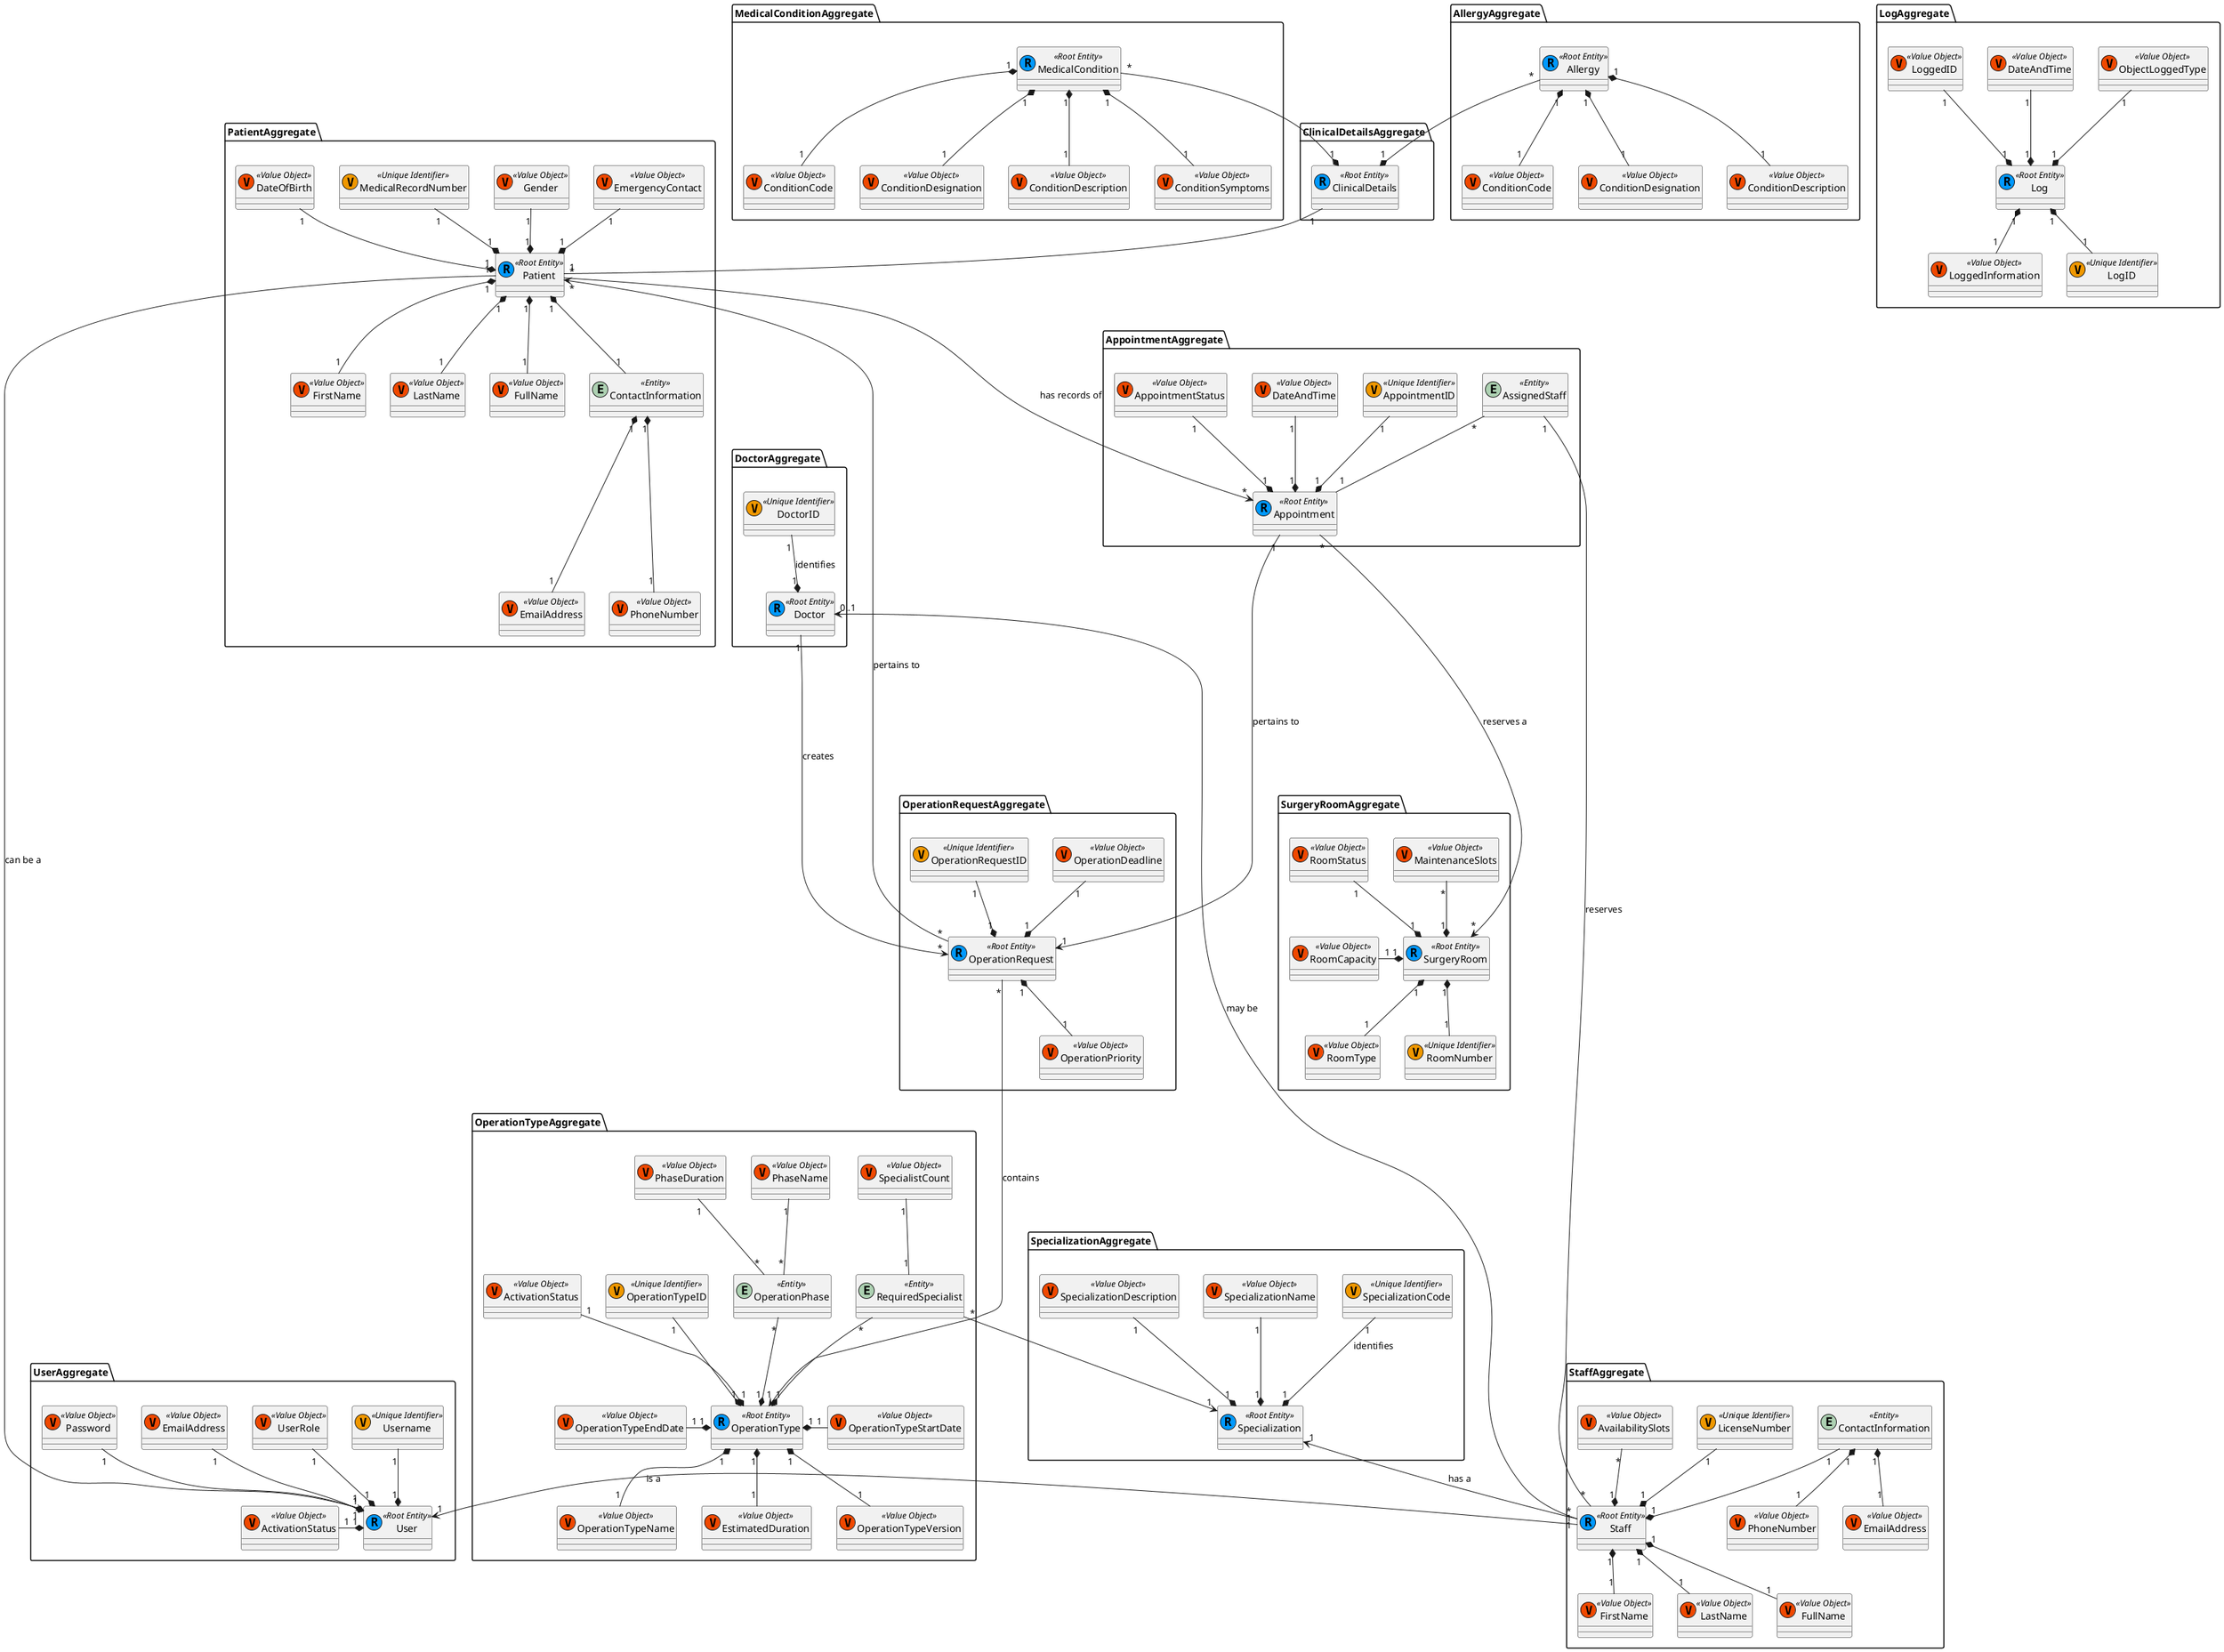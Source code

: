 @startuml

Package UserAggregate {
	Entity User <<(R,#0099FF) Root Entity>>{}

	Class ActivationStatus  <<(V,#f04800) Value Object>> {}
	Class Username <<(V,#f09800) Unique Identifier>> {}
	Enum UserRole <<(V,#f04800) Value Object>> {}
	Class EmailAddress <<(V,#f04800) Value Object>> {}
	Class Password <<(V,#f04800) Value Object>> {}

	ActivationStatus "1" -* "1" User

	Username "1" --* "1" User
	UserRole "1" --* "1" User
	EmailAddress "1" --* "1" User
	Password "1" --* "1" User
}


Package StaffAggregate {
	Entity Staff <<(R,#0099FF) Root Entity>>{}

	Class AvailabilitySlots <<(V,#f04800) Value Object>> {}
	Class LicenseNumber <<(V,#f09800) Unique Identifier>> {}


	Entity ContactInformation <<Entity>> {}

	Class FirstName <<(V,#f04800) Value Object>> {}
	Class LastName <<(V,#f04800) Value Object>> {}
	Class FullName <<(V,#f04800) Value Object>> {}
	Class EmailAddress <<(V,#f04800) Value Object>> {}
	Class PhoneNumber <<(V,#f04800) Value Object>> {}

	ContactInformation "1" *-- "1" EmailAddress
	ContactInformation "1" *-- "1" PhoneNumber

	FirstName "1" -up-* "1" Staff
	LastName "1" -up-* "1" Staff
	FullName "1" -up-* "1" Staff
	ContactInformation "1" --* "1" Staff
	AvailabilitySlots "*" --* "1" Staff
	LicenseNumber "1" --* "1" Staff
}

Package SpecializationAggregate{
	Entity Specialization <<(R,#0099FF) Root Entity>>{}

	Class SpecializationCode <<(V,#f09800) Unique Identifier>> {}
	Class SpecializationName <<(V,#f04800) Value Object>> {}
	Class SpecializationDescription <<(V,#f04800) Value Object>> {}

	SpecializationCode "1" --* "1" Specialization : identifies
	SpecializationName "1" --* "1" Specialization
	SpecializationDescription "1" --* "1" Specialization
}

Specialization "1" <-- "*" Staff : has a


Package PatientAggregate {
	Entity Patient <<(R,#0099FF) Root Entity>>{}

	Class Gender <<(V,#f04800) Value Object>> {}
	Class MedicalRecordNumber <<(V,#f09800) Unique Identifier>> {}
	Class DateOfBirth <<(V,#f04800) Value Object>> {}
	Class EmergencyContact <<(V,#f04800) Value Object>> {}
	Class EmailAddress <<(V,#f04800) Value Object>> {}
	Class PhoneNumber <<(V,#f04800) Value Object>> {}

	Entity ContactInformation <<Entity>> {}

	Class FirstName <<(V,#f04800) Value Object>> {}
	Class LastName <<(V,#f04800) Value Object>> {}
	Class FullName <<(V,#f04800) Value Object>> {}

	ContactInformation "1" *--- "1" EmailAddress
	ContactInformation "1" *--- "1" PhoneNumber

	FirstName "1" -up-* "1" Patient
	LastName "1" -up-* "1" Patient
	FullName "1" -up-* "1" Patient
	ContactInformation "1" -up-* "1" Patient
	Gender "1" --* "1" Patient
	MedicalRecordNumber "1" --* "1" Patient
	DateOfBirth "1" --* "1" Patient
	EmergencyContact "1" --* "1" Patient
}

Package MedicalConditionAggregate {
	Entity MedicalCondition <<(R,#0099FF) Root Entity>> {}

	Class ConditionCode <<(V,#f04800) Value Object>> {}
	Class ConditionDesignation <<(V,#f04800) Value Object>> {}
	Class ConditionDescription <<(V,#f04800) Value Object>> {}
	Class ConditionSymptoms <<(V,#f04800) Value Object>> {}

	MedicalCondition "1" *-- "1" ConditionCode
	MedicalCondition "1" *-- "1" ConditionDescription
	MedicalCondition "1" *-- "1" ConditionDesignation
	MedicalCondition "1" *-- "1" ConditionSymptoms

}

Package AllergyAggregate {
	Entity Allergy <<(R,#0099FF) Root Entity>> {}

	Class ConditionCode <<(V,#f04800) Value Object>> {}
	Class ConditionDesignation <<(V,#f04800) Value Object>> {}
	Class ConditionDescription <<(V,#f04800) Value Object>> {}
	
	Allergy "1" *-- "1" ConditionCode
	Allergy "1" *-- "1" ConditionDescription
	Allergy "1" *-- "1" ConditionDesignation
}

Package ClinicalDetailsAggregate{
	Entity ClinicalDetails <<(R,#0099FF) Root Entity>> {}
}

Package OperationRequestAggregate {
	Entity OperationRequest <<(R,#0099FF) Root Entity>>{}

	Class OperationRequestID <<(V,#f09800) Unique Identifier>> {}
	Class OperationDeadline <<(V,#f04800) Value Object>> {}
	Enum OperationPriority <<(V,#f04800) Value Object>> {}
}

OperationRequestID "1" --* "1" OperationRequest
OperationDeadline "1" --* "1" OperationRequest
OperationPriority "1" -up-* "1" OperationRequest

Package OperationTypeAggregate {
	Entity OperationType <<(R,#0099FF) Root Entity>>{}

	Class OperationTypeID <<(V,#f09800) Unique Identifier>> {}
	Class OperationTypeName <<(V,#f04800) Value Object>> {}
	Class EstimatedDuration <<(V,#f04800) Value Object>> {}
	Class OperationTypeVersion <<(V,#f04800) Value Object>> {}
	Class OperationTypeStartDate <<(V,#f04800) Value Object>> {}
	Class OperationTypeEndDate <<(V,#f04800) Value Object>> {}
	Class ActivationStatus <<(V,#f04800) Value Object>> {}

	Entity RequiredSpecialist <<Entity>> {}
	Class SpecialistCount <<(V,#f04800) Value Object>> {}

	Entity OperationPhase <<Entity>> {}
	Class PhaseName <<(V,#f04800) Value Object>> {}
	Class PhaseDuration <<(V,#f04800) Value Object>> {}

	ActivationStatus "1" --* "1" OperationType
	OperationTypeID "1" --* "1"  OperationType
	OperationTypeName "1" -up-* "1" OperationType
	EstimatedDuration "1" -up-* "1" OperationType
	OperationTypeVersion "1" -up-* "1" OperationType
	OperationTypeStartDate "1" -left-* "1" OperationType
	OperationTypeEndDate "1" -right-* "1" OperationType
	RequiredSpecialist "*" --* "1" OperationType
	RequiredSpecialist "*" --> "1" Specialization
	SpecialistCount "1" -- "1" RequiredSpecialist
	OperationPhase "*" --* "1" OperationType
	OperationPhase "*" -up- "1" PhaseName
	OperationPhase "*" -up- "1" PhaseDuration
}

Package SurgeryRoomAggregate {
	Entity SurgeryRoom <<(R,#0099FF) Root Entity>>{}

	Class RoomNumber  <<(V,#f09800) Unique Identifier>> {}
	Class RoomType <<(V,#f04800) Value Object>> {}
	Class RoomCapacity <<(V,#f04800) Value Object>> {}
	Class RoomStatus <<(V,#f04800) Value Object>> {}
	Class MaintenanceSlots <<(V,#f04800) Value Object>> {}
}

RoomNumber "1" -up-* "1" SurgeryRoom
RoomType "1" -up-* "1" SurgeryRoom
RoomCapacity "1" -right-* "1" SurgeryRoom
RoomStatus "1" --* "1" SurgeryRoom
MaintenanceSlots "*" --* "1" SurgeryRoom

Package AppointmentAggregate {
	Entity Appointment <<(R,#0099FF) Root Entity>>{}

	Class AppointmentID <<(V,#f09800) Unique Identifier>> {}
	Class DateAndTime <<(V,#f04800) Value Object>> {}
	Class AppointmentStatus <<(V,#f04800) Value Object>> {}
	Entity AssignedStaff <<Entity>>{}

	AssignedStaff "*" -- "1" Appointment 
	DateAndTime "1" --* "1" Appointment
}

Package DoctorAggregate{
	Entity Doctor <<(R,#0099FF) Root Entity>>{}
	Class DoctorID <<(V,#f09800) Unique Identifier>> {}

	DoctorID "1" --* "1" Doctor : identifies
}


Package LogAggregate {
	Entity Log <<(R,#0099FF) Root Entity>>{}
	Class LogID <<(V,#f09800) Unique Identifier>> {}

	Class ObjectLoggedType <<(V,#f04800) Value Object>> {}
	Class DateAndTime <<(V,#f04800) Value Object>> {}
	Class LoggedInformation <<(V,#f04800) Value Object>> {}
	Class LoggedID <<(V,#f04800) Value Object>> {}

	DateAndTime "1" -down-* "1" Log
}

LogID "1" -up-* "1" Log
LoggedInformation "1" -up-* "1" Log
ObjectLoggedType "1" -down-* "1" Log
LoggedID "1" -down-* "1" Log


AppointmentID "1" --* "1" Appointment


AppointmentStatus "1" --* "1" Appointment


Patient "*" ---> "*" Appointment : has records of
MedicalCondition "*" --* "1" ClinicalDetails
Allergy "*" --* "1" ClinicalDetails
ClinicalDetails "1" -- "1" Patient

Staff "1" ---left--> "1" User : is a
Patient "1" --down---> "1" User : can be a


Doctor "0..1" <--- "1" Staff : may be
Doctor "1" -----> "*" OperationRequest : creates
OperationRequest "*" ---left---> "*" Patient : pertains to
OperationRequest "*" -----> "1" OperationType : contains


Appointment "1" ------> "1" OperationRequest : pertains to
AssignedStaff "1" --- "*" Staff : reserves
Appointment "*" ------> "*" SurgeryRoom : reserves a

@enduml
